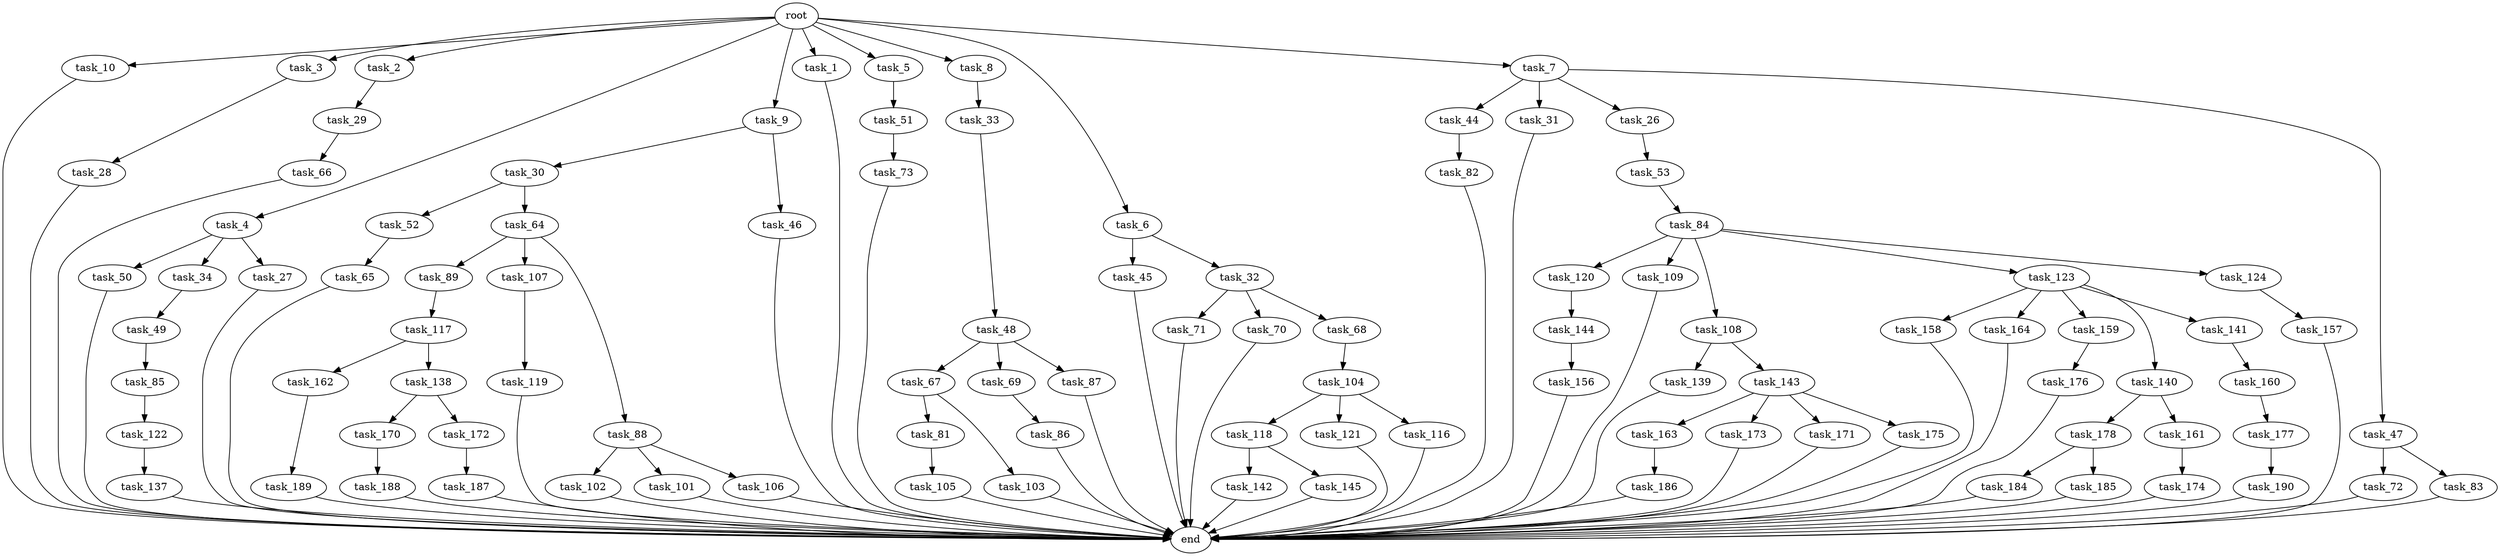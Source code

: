 digraph G {
  task_118 [size="154618822.656000"];
  task_102 [size="68719476.736000"];
  task_65 [size="841813590.016000"];
  root [size="0.000000"];
  task_176 [size="274877906.944000"];
  task_142 [size="68719476.736000"];
  task_156 [size="1717986918.400000"];
  task_162 [size="841813590.016000"];
  task_158 [size="841813590.016000"];
  task_105 [size="618475290.624000"];
  task_72 [size="68719476.736000"];
  task_119 [size="274877906.944000"];
  task_45 [size="429496729.600000"];
  task_163 [size="1717986918.400000"];
  task_144 [size="1717986918.400000"];
  task_44 [size="1391569403.904000"];
  task_164 [size="841813590.016000"];
  task_170 [size="1099511627.776000"];
  task_82 [size="154618822.656000"];
  task_10 [size="2.048000"];
  task_139 [size="274877906.944000"];
  task_28 [size="1099511627.776000"];
  task_3 [size="2.048000"];
  task_49 [size="618475290.624000"];
  task_71 [size="618475290.624000"];
  task_31 [size="1391569403.904000"];
  task_50 [size="154618822.656000"];
  task_157 [size="1717986918.400000"];
  task_159 [size="841813590.016000"];
  task_120 [size="154618822.656000"];
  task_121 [size="154618822.656000"];
  task_116 [size="154618822.656000"];
  task_140 [size="841813590.016000"];
  task_190 [size="1717986918.400000"];
  task_122 [size="618475290.624000"];
  task_52 [size="154618822.656000"];
  task_2 [size="2.048000"];
  task_67 [size="841813590.016000"];
  task_186 [size="1717986918.400000"];
  task_30 [size="68719476.736000"];
  task_177 [size="1099511627.776000"];
  task_160 [size="274877906.944000"];
  task_104 [size="429496729.600000"];
  task_33 [size="1391569403.904000"];
  task_4 [size="2.048000"];
  task_109 [size="154618822.656000"];
  task_48 [size="274877906.944000"];
  task_64 [size="154618822.656000"];
  task_85 [size="1391569403.904000"];
  task_138 [size="841813590.016000"];
  task_173 [size="1717986918.400000"];
  task_172 [size="1099511627.776000"];
  task_89 [size="1391569403.904000"];
  task_73 [size="429496729.600000"];
  task_9 [size="2.048000"];
  task_32 [size="429496729.600000"];
  task_143 [size="274877906.944000"];
  task_34 [size="154618822.656000"];
  task_174 [size="1717986918.400000"];
  task_171 [size="1717986918.400000"];
  task_86 [size="1099511627.776000"];
  task_189 [size="154618822.656000"];
  task_101 [size="68719476.736000"];
  task_1 [size="2.048000"];
  task_107 [size="1391569403.904000"];
  task_26 [size="1391569403.904000"];
  task_69 [size="841813590.016000"];
  task_46 [size="68719476.736000"];
  task_5 [size="2.048000"];
  task_108 [size="154618822.656000"];
  task_88 [size="1391569403.904000"];
  end [size="0.000000"];
  task_8 [size="2.048000"];
  task_87 [size="841813590.016000"];
  task_141 [size="841813590.016000"];
  task_83 [size="68719476.736000"];
  task_84 [size="274877906.944000"];
  task_47 [size="1391569403.904000"];
  task_29 [size="1717986918.400000"];
  task_145 [size="68719476.736000"];
  task_53 [size="841813590.016000"];
  task_178 [size="154618822.656000"];
  task_117 [size="618475290.624000"];
  task_187 [size="154618822.656000"];
  task_27 [size="154618822.656000"];
  task_123 [size="154618822.656000"];
  task_184 [size="1391569403.904000"];
  task_106 [size="68719476.736000"];
  task_6 [size="2.048000"];
  task_70 [size="618475290.624000"];
  task_185 [size="1391569403.904000"];
  task_175 [size="1717986918.400000"];
  task_188 [size="274877906.944000"];
  task_81 [size="841813590.016000"];
  task_161 [size="154618822.656000"];
  task_51 [size="618475290.624000"];
  task_124 [size="154618822.656000"];
  task_7 [size="2.048000"];
  task_137 [size="1717986918.400000"];
  task_68 [size="618475290.624000"];
  task_66 [size="1391569403.904000"];
  task_103 [size="841813590.016000"];

  task_118 -> task_145 [size="33554432.000000"];
  task_118 -> task_142 [size="33554432.000000"];
  task_102 -> end [size="1.000000"];
  task_65 -> end [size="1.000000"];
  root -> task_2 [size="1.000000"];
  root -> task_6 [size="1.000000"];
  root -> task_4 [size="1.000000"];
  root -> task_5 [size="1.000000"];
  root -> task_10 [size="1.000000"];
  root -> task_3 [size="1.000000"];
  root -> task_9 [size="1.000000"];
  root -> task_8 [size="1.000000"];
  root -> task_7 [size="1.000000"];
  root -> task_1 [size="1.000000"];
  task_176 -> end [size="1.000000"];
  task_142 -> end [size="1.000000"];
  task_156 -> end [size="1.000000"];
  task_162 -> task_189 [size="75497472.000000"];
  task_158 -> end [size="1.000000"];
  task_105 -> end [size="1.000000"];
  task_72 -> end [size="1.000000"];
  task_119 -> end [size="1.000000"];
  task_45 -> end [size="1.000000"];
  task_163 -> task_186 [size="838860800.000000"];
  task_144 -> task_156 [size="838860800.000000"];
  task_44 -> task_82 [size="75497472.000000"];
  task_164 -> end [size="1.000000"];
  task_170 -> task_188 [size="134217728.000000"];
  task_82 -> end [size="1.000000"];
  task_10 -> end [size="1.000000"];
  task_139 -> end [size="1.000000"];
  task_28 -> end [size="1.000000"];
  task_3 -> task_28 [size="536870912.000000"];
  task_49 -> task_85 [size="679477248.000000"];
  task_71 -> end [size="1.000000"];
  task_31 -> end [size="1.000000"];
  task_50 -> end [size="1.000000"];
  task_157 -> end [size="1.000000"];
  task_159 -> task_176 [size="134217728.000000"];
  task_120 -> task_144 [size="838860800.000000"];
  task_121 -> end [size="1.000000"];
  task_116 -> end [size="1.000000"];
  task_140 -> task_161 [size="75497472.000000"];
  task_140 -> task_178 [size="75497472.000000"];
  task_190 -> end [size="1.000000"];
  task_122 -> task_137 [size="838860800.000000"];
  task_52 -> task_65 [size="411041792.000000"];
  task_2 -> task_29 [size="838860800.000000"];
  task_67 -> task_103 [size="411041792.000000"];
  task_67 -> task_81 [size="411041792.000000"];
  task_186 -> end [size="1.000000"];
  task_30 -> task_52 [size="75497472.000000"];
  task_30 -> task_64 [size="75497472.000000"];
  task_177 -> task_190 [size="838860800.000000"];
  task_160 -> task_177 [size="536870912.000000"];
  task_104 -> task_116 [size="75497472.000000"];
  task_104 -> task_118 [size="75497472.000000"];
  task_104 -> task_121 [size="75497472.000000"];
  task_33 -> task_48 [size="134217728.000000"];
  task_4 -> task_34 [size="75497472.000000"];
  task_4 -> task_50 [size="75497472.000000"];
  task_4 -> task_27 [size="75497472.000000"];
  task_109 -> end [size="1.000000"];
  task_48 -> task_69 [size="411041792.000000"];
  task_48 -> task_67 [size="411041792.000000"];
  task_48 -> task_87 [size="411041792.000000"];
  task_64 -> task_107 [size="679477248.000000"];
  task_64 -> task_88 [size="679477248.000000"];
  task_64 -> task_89 [size="679477248.000000"];
  task_85 -> task_122 [size="301989888.000000"];
  task_138 -> task_170 [size="536870912.000000"];
  task_138 -> task_172 [size="536870912.000000"];
  task_173 -> end [size="1.000000"];
  task_172 -> task_187 [size="75497472.000000"];
  task_89 -> task_117 [size="301989888.000000"];
  task_73 -> end [size="1.000000"];
  task_9 -> task_30 [size="33554432.000000"];
  task_9 -> task_46 [size="33554432.000000"];
  task_32 -> task_68 [size="301989888.000000"];
  task_32 -> task_70 [size="301989888.000000"];
  task_32 -> task_71 [size="301989888.000000"];
  task_143 -> task_163 [size="838860800.000000"];
  task_143 -> task_175 [size="838860800.000000"];
  task_143 -> task_173 [size="838860800.000000"];
  task_143 -> task_171 [size="838860800.000000"];
  task_34 -> task_49 [size="301989888.000000"];
  task_174 -> end [size="1.000000"];
  task_171 -> end [size="1.000000"];
  task_86 -> end [size="1.000000"];
  task_189 -> end [size="1.000000"];
  task_101 -> end [size="1.000000"];
  task_1 -> end [size="1.000000"];
  task_107 -> task_119 [size="134217728.000000"];
  task_26 -> task_53 [size="411041792.000000"];
  task_69 -> task_86 [size="536870912.000000"];
  task_46 -> end [size="1.000000"];
  task_5 -> task_51 [size="301989888.000000"];
  task_108 -> task_139 [size="134217728.000000"];
  task_108 -> task_143 [size="134217728.000000"];
  task_88 -> task_102 [size="33554432.000000"];
  task_88 -> task_101 [size="33554432.000000"];
  task_88 -> task_106 [size="33554432.000000"];
  task_8 -> task_33 [size="679477248.000000"];
  task_87 -> end [size="1.000000"];
  task_141 -> task_160 [size="134217728.000000"];
  task_83 -> end [size="1.000000"];
  task_84 -> task_124 [size="75497472.000000"];
  task_84 -> task_109 [size="75497472.000000"];
  task_84 -> task_120 [size="75497472.000000"];
  task_84 -> task_108 [size="75497472.000000"];
  task_84 -> task_123 [size="75497472.000000"];
  task_47 -> task_72 [size="33554432.000000"];
  task_47 -> task_83 [size="33554432.000000"];
  task_29 -> task_66 [size="679477248.000000"];
  task_145 -> end [size="1.000000"];
  task_53 -> task_84 [size="134217728.000000"];
  task_178 -> task_185 [size="679477248.000000"];
  task_178 -> task_184 [size="679477248.000000"];
  task_117 -> task_138 [size="411041792.000000"];
  task_117 -> task_162 [size="411041792.000000"];
  task_187 -> end [size="1.000000"];
  task_27 -> end [size="1.000000"];
  task_123 -> task_140 [size="411041792.000000"];
  task_123 -> task_164 [size="411041792.000000"];
  task_123 -> task_158 [size="411041792.000000"];
  task_123 -> task_159 [size="411041792.000000"];
  task_123 -> task_141 [size="411041792.000000"];
  task_184 -> end [size="1.000000"];
  task_106 -> end [size="1.000000"];
  task_6 -> task_45 [size="209715200.000000"];
  task_6 -> task_32 [size="209715200.000000"];
  task_70 -> end [size="1.000000"];
  task_185 -> end [size="1.000000"];
  task_175 -> end [size="1.000000"];
  task_188 -> end [size="1.000000"];
  task_81 -> task_105 [size="301989888.000000"];
  task_161 -> task_174 [size="838860800.000000"];
  task_51 -> task_73 [size="209715200.000000"];
  task_124 -> task_157 [size="838860800.000000"];
  task_7 -> task_26 [size="679477248.000000"];
  task_7 -> task_31 [size="679477248.000000"];
  task_7 -> task_44 [size="679477248.000000"];
  task_7 -> task_47 [size="679477248.000000"];
  task_137 -> end [size="1.000000"];
  task_68 -> task_104 [size="209715200.000000"];
  task_66 -> end [size="1.000000"];
  task_103 -> end [size="1.000000"];
}

